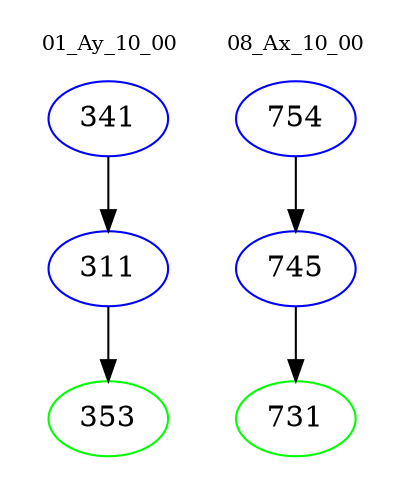 digraph{
subgraph cluster_0 {
color = white
label = "01_Ay_10_00";
fontsize=10;
T0_341 [label="341", color="blue"]
T0_341 -> T0_311 [color="black"]
T0_311 [label="311", color="blue"]
T0_311 -> T0_353 [color="black"]
T0_353 [label="353", color="green"]
}
subgraph cluster_1 {
color = white
label = "08_Ax_10_00";
fontsize=10;
T1_754 [label="754", color="blue"]
T1_754 -> T1_745 [color="black"]
T1_745 [label="745", color="blue"]
T1_745 -> T1_731 [color="black"]
T1_731 [label="731", color="green"]
}
}

